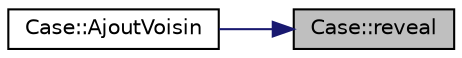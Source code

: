 digraph "Case::reveal"
{
 // LATEX_PDF_SIZE
  edge [fontname="Helvetica",fontsize="10",labelfontname="Helvetica",labelfontsize="10"];
  node [fontname="Helvetica",fontsize="10",shape=record];
  rankdir="RL";
  Node1 [label="Case::reveal",height=0.2,width=0.4,color="black", fillcolor="grey75", style="filled", fontcolor="black",tooltip=" "];
  Node1 -> Node2 [dir="back",color="midnightblue",fontsize="10",style="solid",fontname="Helvetica"];
  Node2 [label="Case::AjoutVoisin",height=0.2,width=0.4,color="black", fillcolor="white", style="filled",URL="$class_case.html#ab0c0625c607e73d402a25b11081c5385",tooltip=" "];
}
